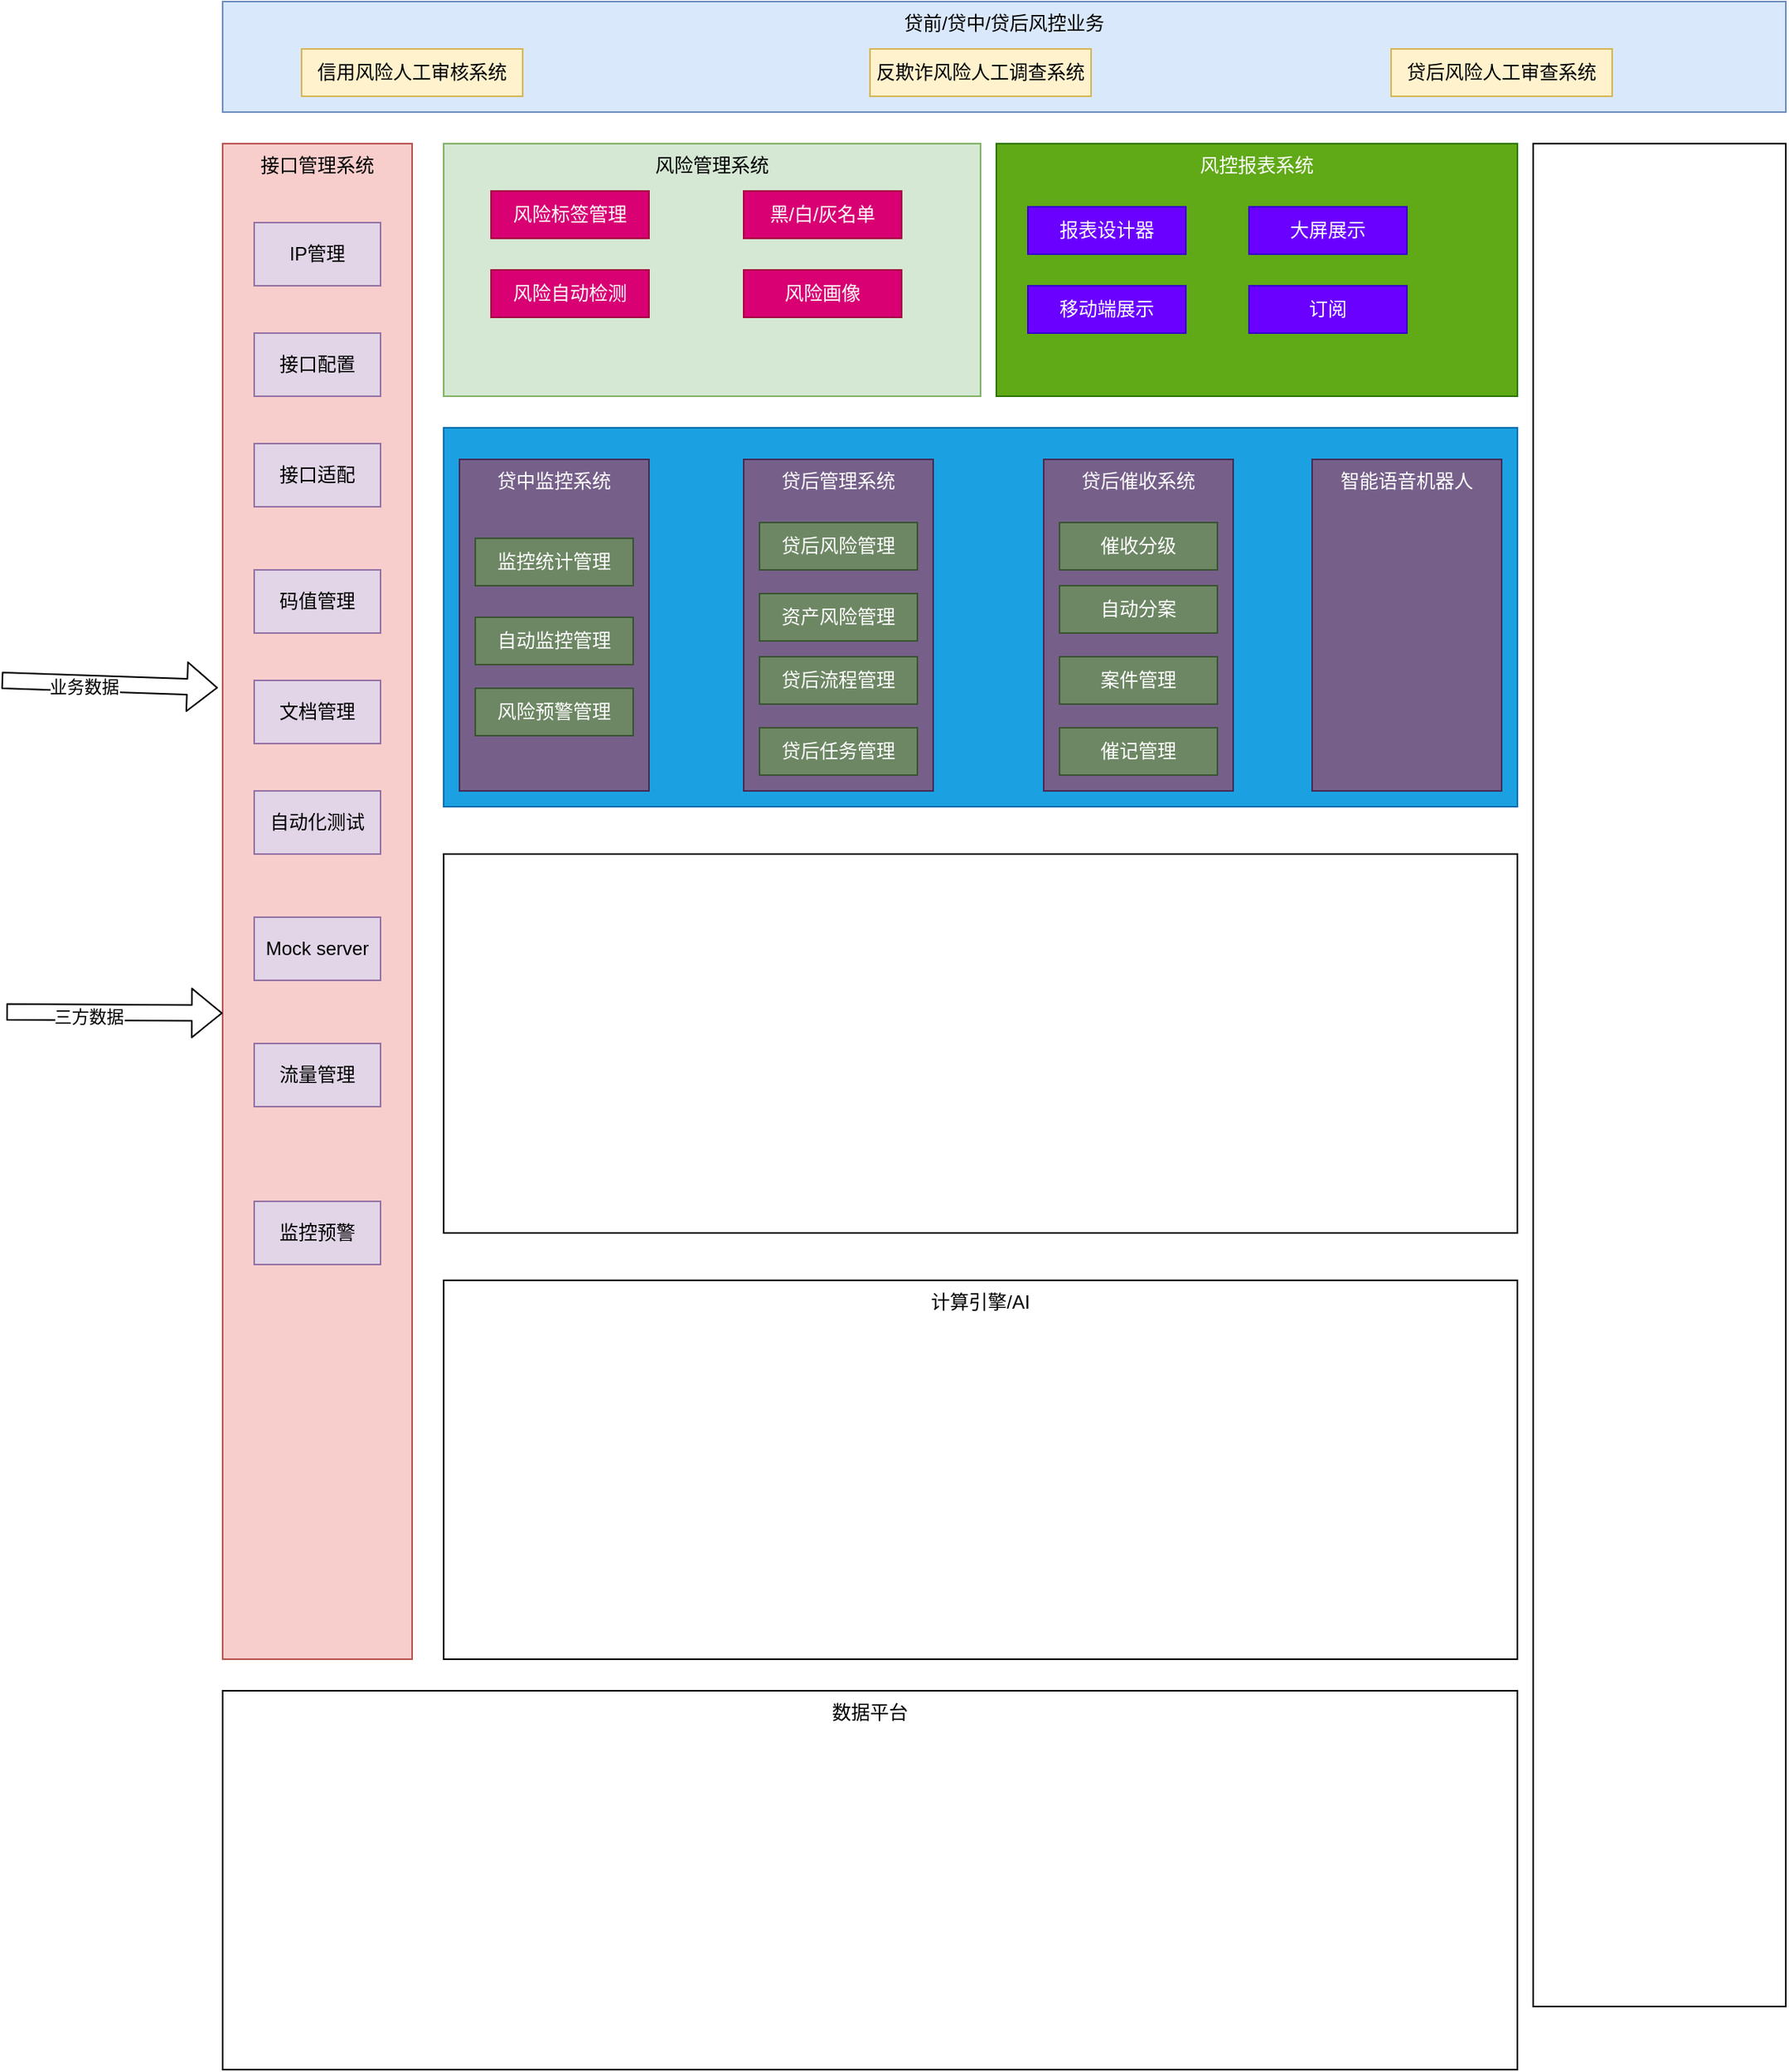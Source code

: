 <mxfile version="14.5.10" type="github">
  <diagram id="lQbhDGxogrssM2cnBjjg" name="第 1 页">
    <mxGraphModel dx="2249" dy="762" grid="1" gridSize="10" guides="1" tooltips="1" connect="1" arrows="1" fold="1" page="1" pageScale="1" pageWidth="827" pageHeight="1169" math="0" shadow="0">
      <root>
        <mxCell id="0" />
        <mxCell id="1" parent="0" />
        <mxCell id="xgXOS_-53twv-PHmrjcY-1" value="贷前/贷中/贷后风控业务" style="rounded=0;whiteSpace=wrap;html=1;verticalAlign=top;fillColor=#dae8fc;strokeColor=#6c8ebf;" vertex="1" parent="1">
          <mxGeometry x="130" y="170" width="990" height="70" as="geometry" />
        </mxCell>
        <mxCell id="xgXOS_-53twv-PHmrjcY-2" value="信用风险人工审核系统" style="rounded=0;whiteSpace=wrap;html=1;fillColor=#fff2cc;strokeColor=#d6b656;" vertex="1" parent="1">
          <mxGeometry x="180" y="200" width="140" height="30" as="geometry" />
        </mxCell>
        <mxCell id="xgXOS_-53twv-PHmrjcY-3" value="反欺诈风险人工调查系统" style="rounded=0;whiteSpace=wrap;html=1;fillColor=#fff2cc;strokeColor=#d6b656;" vertex="1" parent="1">
          <mxGeometry x="540" y="200" width="140" height="30" as="geometry" />
        </mxCell>
        <mxCell id="xgXOS_-53twv-PHmrjcY-4" value="贷后风险人工审查系统" style="rounded=0;whiteSpace=wrap;html=1;fillColor=#fff2cc;strokeColor=#d6b656;" vertex="1" parent="1">
          <mxGeometry x="870" y="200" width="140" height="30" as="geometry" />
        </mxCell>
        <mxCell id="xgXOS_-53twv-PHmrjcY-5" value="接口管理系统" style="rounded=0;whiteSpace=wrap;html=1;fillColor=#f8cecc;strokeColor=#b85450;verticalAlign=top;" vertex="1" parent="1">
          <mxGeometry x="130" y="260" width="120" height="960" as="geometry" />
        </mxCell>
        <mxCell id="xgXOS_-53twv-PHmrjcY-6" value="IP管理" style="rounded=0;whiteSpace=wrap;html=1;fillColor=#e1d5e7;strokeColor=#9673a6;" vertex="1" parent="1">
          <mxGeometry x="150" y="310" width="80" height="40" as="geometry" />
        </mxCell>
        <mxCell id="xgXOS_-53twv-PHmrjcY-7" value="接口配置" style="rounded=0;whiteSpace=wrap;html=1;fillColor=#e1d5e7;strokeColor=#9673a6;" vertex="1" parent="1">
          <mxGeometry x="150" y="380" width="80" height="40" as="geometry" />
        </mxCell>
        <mxCell id="xgXOS_-53twv-PHmrjcY-8" value="接口适配" style="rounded=0;whiteSpace=wrap;html=1;fillColor=#e1d5e7;strokeColor=#9673a6;" vertex="1" parent="1">
          <mxGeometry x="150" y="450" width="80" height="40" as="geometry" />
        </mxCell>
        <mxCell id="xgXOS_-53twv-PHmrjcY-9" value="码值管理" style="rounded=0;whiteSpace=wrap;html=1;fillColor=#e1d5e7;strokeColor=#9673a6;" vertex="1" parent="1">
          <mxGeometry x="150" y="530" width="80" height="40" as="geometry" />
        </mxCell>
        <mxCell id="xgXOS_-53twv-PHmrjcY-10" value="文档管理" style="rounded=0;whiteSpace=wrap;html=1;fillColor=#e1d5e7;strokeColor=#9673a6;" vertex="1" parent="1">
          <mxGeometry x="150" y="600" width="80" height="40" as="geometry" />
        </mxCell>
        <mxCell id="xgXOS_-53twv-PHmrjcY-11" value="自动化测试" style="rounded=0;whiteSpace=wrap;html=1;fillColor=#e1d5e7;strokeColor=#9673a6;" vertex="1" parent="1">
          <mxGeometry x="150" y="670" width="80" height="40" as="geometry" />
        </mxCell>
        <mxCell id="xgXOS_-53twv-PHmrjcY-12" value="Mock server" style="rounded=0;whiteSpace=wrap;html=1;fillColor=#e1d5e7;strokeColor=#9673a6;" vertex="1" parent="1">
          <mxGeometry x="150" y="750" width="80" height="40" as="geometry" />
        </mxCell>
        <mxCell id="xgXOS_-53twv-PHmrjcY-13" value="流量管理" style="rounded=0;whiteSpace=wrap;html=1;fillColor=#e1d5e7;strokeColor=#9673a6;" vertex="1" parent="1">
          <mxGeometry x="150" y="830" width="80" height="40" as="geometry" />
        </mxCell>
        <mxCell id="xgXOS_-53twv-PHmrjcY-14" value="监控预警" style="rounded=0;whiteSpace=wrap;html=1;fillColor=#e1d5e7;strokeColor=#9673a6;" vertex="1" parent="1">
          <mxGeometry x="150" y="930" width="80" height="40" as="geometry" />
        </mxCell>
        <mxCell id="xgXOS_-53twv-PHmrjcY-16" value="" style="shape=flexArrow;endArrow=classic;html=1;entryX=-0.025;entryY=0.359;entryDx=0;entryDy=0;entryPerimeter=0;" edge="1" parent="1" target="xgXOS_-53twv-PHmrjcY-5">
          <mxGeometry width="50" height="50" relative="1" as="geometry">
            <mxPoint x="-10" y="600" as="sourcePoint" />
            <mxPoint x="570" y="660" as="targetPoint" />
          </mxGeometry>
        </mxCell>
        <mxCell id="xgXOS_-53twv-PHmrjcY-17" value="业务数据" style="edgeLabel;html=1;align=center;verticalAlign=middle;resizable=0;points=[];" vertex="1" connectable="0" parent="xgXOS_-53twv-PHmrjcY-16">
          <mxGeometry x="-0.241" y="-2" relative="1" as="geometry">
            <mxPoint as="offset" />
          </mxGeometry>
        </mxCell>
        <mxCell id="xgXOS_-53twv-PHmrjcY-18" value="" style="shape=flexArrow;endArrow=classic;html=1;entryX=-0.025;entryY=0.359;entryDx=0;entryDy=0;entryPerimeter=0;" edge="1" parent="1">
          <mxGeometry width="50" height="50" relative="1" as="geometry">
            <mxPoint x="-7" y="810" as="sourcePoint" />
            <mxPoint x="130" y="810.79" as="targetPoint" />
          </mxGeometry>
        </mxCell>
        <mxCell id="xgXOS_-53twv-PHmrjcY-19" value="三方数据" style="edgeLabel;html=1;align=center;verticalAlign=middle;resizable=0;points=[];" vertex="1" connectable="0" parent="xgXOS_-53twv-PHmrjcY-18">
          <mxGeometry x="-0.241" y="-2" relative="1" as="geometry">
            <mxPoint as="offset" />
          </mxGeometry>
        </mxCell>
        <mxCell id="xgXOS_-53twv-PHmrjcY-20" value="风险管理系统" style="rounded=0;whiteSpace=wrap;html=1;verticalAlign=top;fillColor=#d5e8d4;strokeColor=#82b366;" vertex="1" parent="1">
          <mxGeometry x="270" y="260" width="340" height="160" as="geometry" />
        </mxCell>
        <mxCell id="xgXOS_-53twv-PHmrjcY-22" value="风控报表系统" style="rounded=0;whiteSpace=wrap;html=1;verticalAlign=top;fillColor=#60a917;strokeColor=#2D7600;fontColor=#ffffff;" vertex="1" parent="1">
          <mxGeometry x="620" y="260" width="330" height="160" as="geometry" />
        </mxCell>
        <mxCell id="xgXOS_-53twv-PHmrjcY-23" value="" style="rounded=0;whiteSpace=wrap;html=1;" vertex="1" parent="1">
          <mxGeometry x="960" y="260" width="160" height="1180" as="geometry" />
        </mxCell>
        <mxCell id="xgXOS_-53twv-PHmrjcY-24" value="" style="rounded=0;whiteSpace=wrap;html=1;verticalAlign=top;fillColor=#1ba1e2;strokeColor=#006EAF;fontColor=#ffffff;" vertex="1" parent="1">
          <mxGeometry x="270" y="440" width="680" height="240" as="geometry" />
        </mxCell>
        <mxCell id="xgXOS_-53twv-PHmrjcY-25" value="" style="rounded=0;whiteSpace=wrap;html=1;verticalAlign=top;" vertex="1" parent="1">
          <mxGeometry x="270" y="710" width="680" height="240" as="geometry" />
        </mxCell>
        <mxCell id="xgXOS_-53twv-PHmrjcY-26" value="计算引擎/AI" style="rounded=0;whiteSpace=wrap;html=1;verticalAlign=top;" vertex="1" parent="1">
          <mxGeometry x="270" y="980" width="680" height="240" as="geometry" />
        </mxCell>
        <mxCell id="xgXOS_-53twv-PHmrjcY-27" value="数据平台" style="rounded=0;whiteSpace=wrap;html=1;verticalAlign=top;" vertex="1" parent="1">
          <mxGeometry x="130" y="1240" width="820" height="240" as="geometry" />
        </mxCell>
        <mxCell id="xgXOS_-53twv-PHmrjcY-28" value="风险标签管理" style="rounded=0;whiteSpace=wrap;html=1;fillColor=#d80073;strokeColor=#A50040;fontColor=#ffffff;" vertex="1" parent="1">
          <mxGeometry x="300" y="290" width="100" height="30" as="geometry" />
        </mxCell>
        <mxCell id="xgXOS_-53twv-PHmrjcY-29" value="黑/白/灰名单" style="rounded=0;whiteSpace=wrap;html=1;fillColor=#d80073;strokeColor=#A50040;fontColor=#ffffff;" vertex="1" parent="1">
          <mxGeometry x="460" y="290" width="100" height="30" as="geometry" />
        </mxCell>
        <mxCell id="xgXOS_-53twv-PHmrjcY-30" value="风险自动检测" style="rounded=0;whiteSpace=wrap;html=1;fillColor=#d80073;strokeColor=#A50040;fontColor=#ffffff;" vertex="1" parent="1">
          <mxGeometry x="300" y="340" width="100" height="30" as="geometry" />
        </mxCell>
        <mxCell id="xgXOS_-53twv-PHmrjcY-31" value="风险画像" style="rounded=0;whiteSpace=wrap;html=1;fillColor=#d80073;strokeColor=#A50040;fontColor=#ffffff;" vertex="1" parent="1">
          <mxGeometry x="460" y="340" width="100" height="30" as="geometry" />
        </mxCell>
        <mxCell id="xgXOS_-53twv-PHmrjcY-32" value="报表设计器" style="rounded=0;whiteSpace=wrap;html=1;fillColor=#6a00ff;strokeColor=#3700CC;fontColor=#ffffff;" vertex="1" parent="1">
          <mxGeometry x="640" y="300" width="100" height="30" as="geometry" />
        </mxCell>
        <mxCell id="xgXOS_-53twv-PHmrjcY-33" value="大屏展示" style="rounded=0;whiteSpace=wrap;html=1;fillColor=#6a00ff;strokeColor=#3700CC;fontColor=#ffffff;" vertex="1" parent="1">
          <mxGeometry x="780" y="300" width="100" height="30" as="geometry" />
        </mxCell>
        <mxCell id="xgXOS_-53twv-PHmrjcY-34" value="移动端展示" style="rounded=0;whiteSpace=wrap;html=1;fillColor=#6a00ff;strokeColor=#3700CC;fontColor=#ffffff;" vertex="1" parent="1">
          <mxGeometry x="640" y="350" width="100" height="30" as="geometry" />
        </mxCell>
        <mxCell id="xgXOS_-53twv-PHmrjcY-35" value="订阅" style="rounded=0;whiteSpace=wrap;html=1;fillColor=#6a00ff;strokeColor=#3700CC;fontColor=#ffffff;" vertex="1" parent="1">
          <mxGeometry x="780" y="350" width="100" height="30" as="geometry" />
        </mxCell>
        <mxCell id="xgXOS_-53twv-PHmrjcY-36" value="贷中监控系统" style="rounded=0;whiteSpace=wrap;html=1;verticalAlign=top;fillColor=#76608a;strokeColor=#432D57;fontColor=#ffffff;" vertex="1" parent="1">
          <mxGeometry x="280" y="460" width="120" height="210" as="geometry" />
        </mxCell>
        <mxCell id="xgXOS_-53twv-PHmrjcY-37" value="贷后管理系统" style="rounded=0;whiteSpace=wrap;html=1;verticalAlign=top;fillColor=#76608a;strokeColor=#432D57;fontColor=#ffffff;" vertex="1" parent="1">
          <mxGeometry x="460" y="460" width="120" height="210" as="geometry" />
        </mxCell>
        <mxCell id="xgXOS_-53twv-PHmrjcY-38" value="贷后催收系统" style="rounded=0;whiteSpace=wrap;html=1;verticalAlign=top;fillColor=#76608a;strokeColor=#432D57;fontColor=#ffffff;" vertex="1" parent="1">
          <mxGeometry x="650" y="460" width="120" height="210" as="geometry" />
        </mxCell>
        <mxCell id="xgXOS_-53twv-PHmrjcY-39" value="智能语音机器人" style="rounded=0;whiteSpace=wrap;html=1;verticalAlign=top;fillColor=#76608a;strokeColor=#432D57;fontColor=#ffffff;" vertex="1" parent="1">
          <mxGeometry x="820" y="460" width="120" height="210" as="geometry" />
        </mxCell>
        <mxCell id="xgXOS_-53twv-PHmrjcY-40" value="监控统计管理" style="rounded=0;whiteSpace=wrap;html=1;fillColor=#6d8764;strokeColor=#3A5431;fontColor=#ffffff;" vertex="1" parent="1">
          <mxGeometry x="290" y="510" width="100" height="30" as="geometry" />
        </mxCell>
        <mxCell id="xgXOS_-53twv-PHmrjcY-41" value="自动监控管理" style="rounded=0;whiteSpace=wrap;html=1;fillColor=#6d8764;strokeColor=#3A5431;fontColor=#ffffff;" vertex="1" parent="1">
          <mxGeometry x="290" y="560" width="100" height="30" as="geometry" />
        </mxCell>
        <mxCell id="xgXOS_-53twv-PHmrjcY-42" value="风险预警管理" style="rounded=0;whiteSpace=wrap;html=1;fillColor=#6d8764;strokeColor=#3A5431;fontColor=#ffffff;" vertex="1" parent="1">
          <mxGeometry x="290" y="605" width="100" height="30" as="geometry" />
        </mxCell>
        <mxCell id="xgXOS_-53twv-PHmrjcY-43" value="贷后风险管理" style="rounded=0;whiteSpace=wrap;html=1;fillColor=#6d8764;strokeColor=#3A5431;fontColor=#ffffff;" vertex="1" parent="1">
          <mxGeometry x="470" y="500" width="100" height="30" as="geometry" />
        </mxCell>
        <mxCell id="xgXOS_-53twv-PHmrjcY-44" value="资产风险管理" style="rounded=0;whiteSpace=wrap;html=1;fillColor=#6d8764;strokeColor=#3A5431;fontColor=#ffffff;" vertex="1" parent="1">
          <mxGeometry x="470" y="545" width="100" height="30" as="geometry" />
        </mxCell>
        <mxCell id="xgXOS_-53twv-PHmrjcY-45" value="贷后流程管理" style="rounded=0;whiteSpace=wrap;html=1;fillColor=#6d8764;strokeColor=#3A5431;fontColor=#ffffff;" vertex="1" parent="1">
          <mxGeometry x="470" y="585" width="100" height="30" as="geometry" />
        </mxCell>
        <mxCell id="xgXOS_-53twv-PHmrjcY-46" value="贷后任务管理" style="rounded=0;whiteSpace=wrap;html=1;fillColor=#6d8764;strokeColor=#3A5431;fontColor=#ffffff;" vertex="1" parent="1">
          <mxGeometry x="470" y="630" width="100" height="30" as="geometry" />
        </mxCell>
        <mxCell id="xgXOS_-53twv-PHmrjcY-47" value="催收分级" style="rounded=0;whiteSpace=wrap;html=1;fillColor=#6d8764;strokeColor=#3A5431;fontColor=#ffffff;" vertex="1" parent="1">
          <mxGeometry x="660" y="500" width="100" height="30" as="geometry" />
        </mxCell>
        <mxCell id="xgXOS_-53twv-PHmrjcY-48" value="自动分案" style="rounded=0;whiteSpace=wrap;html=1;fillColor=#6d8764;strokeColor=#3A5431;fontColor=#ffffff;" vertex="1" parent="1">
          <mxGeometry x="660" y="540" width="100" height="30" as="geometry" />
        </mxCell>
        <mxCell id="xgXOS_-53twv-PHmrjcY-49" value="案件管理" style="rounded=0;whiteSpace=wrap;html=1;fillColor=#6d8764;strokeColor=#3A5431;fontColor=#ffffff;" vertex="1" parent="1">
          <mxGeometry x="660" y="585" width="100" height="30" as="geometry" />
        </mxCell>
        <mxCell id="xgXOS_-53twv-PHmrjcY-50" value="催记管理" style="rounded=0;whiteSpace=wrap;html=1;fillColor=#6d8764;strokeColor=#3A5431;fontColor=#ffffff;" vertex="1" parent="1">
          <mxGeometry x="660" y="630" width="100" height="30" as="geometry" />
        </mxCell>
      </root>
    </mxGraphModel>
  </diagram>
</mxfile>
